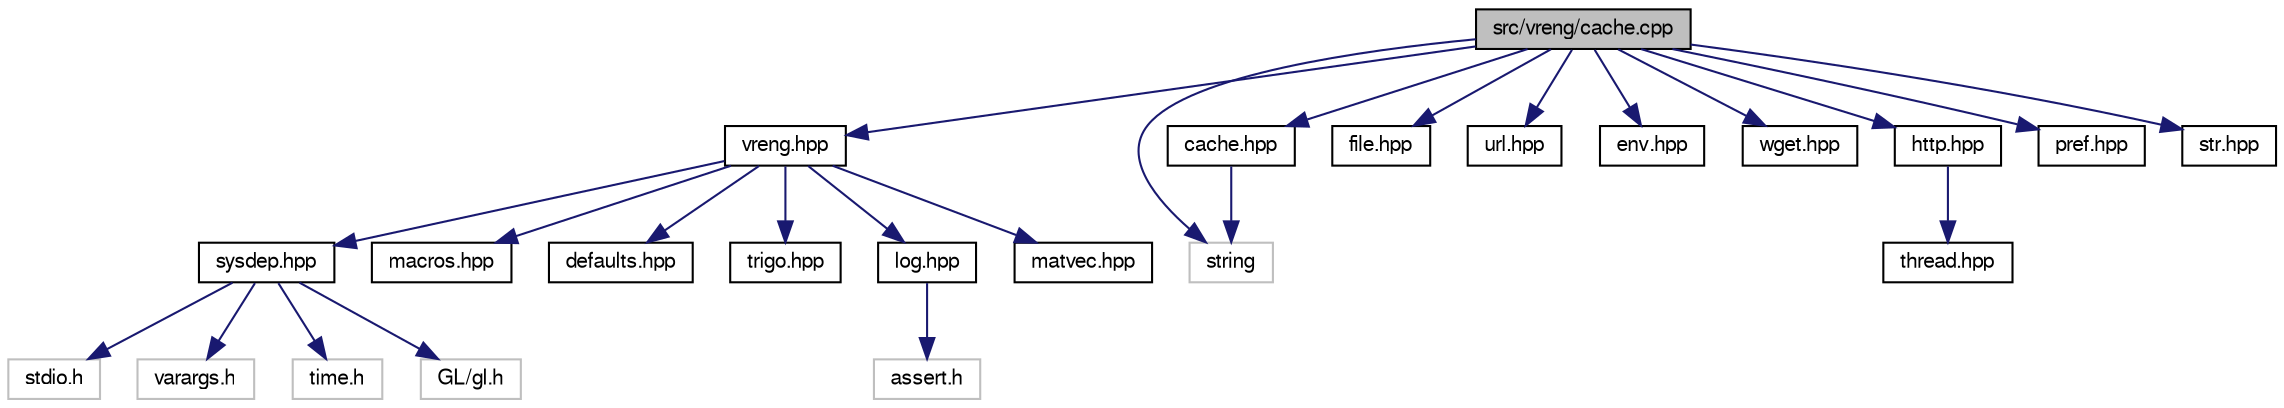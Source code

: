 digraph "src/vreng/cache.cpp"
{
 // LATEX_PDF_SIZE
  bgcolor="transparent";
  edge [fontname="FreeSans",fontsize="10",labelfontname="FreeSans",labelfontsize="10"];
  node [fontname="FreeSans",fontsize="10",shape=record];
  Node1 [label="src/vreng/cache.cpp",height=0.2,width=0.4,color="black", fillcolor="grey75", style="filled", fontcolor="black",tooltip=" "];
  Node1 -> Node2 [color="midnightblue",fontsize="10",style="solid",fontname="FreeSans"];
  Node2 [label="vreng.hpp",height=0.2,width=0.4,color="black",URL="$a00143.html",tooltip=" "];
  Node2 -> Node3 [color="midnightblue",fontsize="10",style="solid",fontname="FreeSans"];
  Node3 [label="sysdep.hpp",height=0.2,width=0.4,color="black",URL="$a00182.html",tooltip=" "];
  Node3 -> Node4 [color="midnightblue",fontsize="10",style="solid",fontname="FreeSans"];
  Node4 [label="stdio.h",height=0.2,width=0.4,color="grey75",tooltip=" "];
  Node3 -> Node5 [color="midnightblue",fontsize="10",style="solid",fontname="FreeSans"];
  Node5 [label="varargs.h",height=0.2,width=0.4,color="grey75",tooltip=" "];
  Node3 -> Node6 [color="midnightblue",fontsize="10",style="solid",fontname="FreeSans"];
  Node6 [label="time.h",height=0.2,width=0.4,color="grey75",tooltip=" "];
  Node3 -> Node7 [color="midnightblue",fontsize="10",style="solid",fontname="FreeSans"];
  Node7 [label="GL/gl.h",height=0.2,width=0.4,color="grey75",tooltip=" "];
  Node2 -> Node8 [color="midnightblue",fontsize="10",style="solid",fontname="FreeSans"];
  Node8 [label="macros.hpp",height=0.2,width=0.4,color="black",URL="$a00047.html",tooltip=" "];
  Node2 -> Node9 [color="midnightblue",fontsize="10",style="solid",fontname="FreeSans"];
  Node9 [label="defaults.hpp",height=0.2,width=0.4,color="black",URL="$a00014.html",tooltip=" "];
  Node2 -> Node10 [color="midnightblue",fontsize="10",style="solid",fontname="FreeSans"];
  Node10 [label="trigo.hpp",height=0.2,width=0.4,color="black",URL="$a00119.html",tooltip=" "];
  Node2 -> Node11 [color="midnightblue",fontsize="10",style="solid",fontname="FreeSans"];
  Node11 [label="log.hpp",height=0.2,width=0.4,color="black",URL="$a00044.html",tooltip=" "];
  Node11 -> Node12 [color="midnightblue",fontsize="10",style="solid",fontname="FreeSans"];
  Node12 [label="assert.h",height=0.2,width=0.4,color="grey75",tooltip=" "];
  Node2 -> Node13 [color="midnightblue",fontsize="10",style="solid",fontname="FreeSans"];
  Node13 [label="matvec.hpp",height=0.2,width=0.4,color="black",URL="$a00053.html",tooltip=" "];
  Node1 -> Node14 [color="midnightblue",fontsize="10",style="solid",fontname="FreeSans"];
  Node14 [label="string",height=0.2,width=0.4,color="grey75",tooltip=" "];
  Node1 -> Node15 [color="midnightblue",fontsize="10",style="solid",fontname="FreeSans"];
  Node15 [label="cache.hpp",height=0.2,width=0.4,color="black",URL="$a00005.html",tooltip=" "];
  Node15 -> Node14 [color="midnightblue",fontsize="10",style="solid",fontname="FreeSans"];
  Node1 -> Node16 [color="midnightblue",fontsize="10",style="solid",fontname="FreeSans"];
  Node16 [label="file.hpp",height=0.2,width=0.4,color="black",URL="$a00026.html",tooltip=" "];
  Node1 -> Node17 [color="midnightblue",fontsize="10",style="solid",fontname="FreeSans"];
  Node17 [label="url.hpp",height=0.2,width=0.4,color="black",URL="$a00134.html",tooltip=" "];
  Node1 -> Node18 [color="midnightblue",fontsize="10",style="solid",fontname="FreeSans"];
  Node18 [label="env.hpp",height=0.2,width=0.4,color="black",URL="$a00020.html",tooltip=" "];
  Node1 -> Node19 [color="midnightblue",fontsize="10",style="solid",fontname="FreeSans"];
  Node19 [label="wget.hpp",height=0.2,width=0.4,color="black",URL="$a01310.html",tooltip=" "];
  Node1 -> Node20 [color="midnightblue",fontsize="10",style="solid",fontname="FreeSans"];
  Node20 [label="http.hpp",height=0.2,width=0.4,color="black",URL="$a00038.html",tooltip=" "];
  Node20 -> Node21 [color="midnightblue",fontsize="10",style="solid",fontname="FreeSans"];
  Node21 [label="thread.hpp",height=0.2,width=0.4,color="black",URL="$a00188.html",tooltip=" "];
  Node1 -> Node22 [color="midnightblue",fontsize="10",style="solid",fontname="FreeSans"];
  Node22 [label="pref.hpp",height=0.2,width=0.4,color="black",URL="$a00065.html",tooltip=" "];
  Node1 -> Node23 [color="midnightblue",fontsize="10",style="solid",fontname="FreeSans"];
  Node23 [label="str.hpp",height=0.2,width=0.4,color="black",URL="$a00179.html",tooltip=" "];
}
